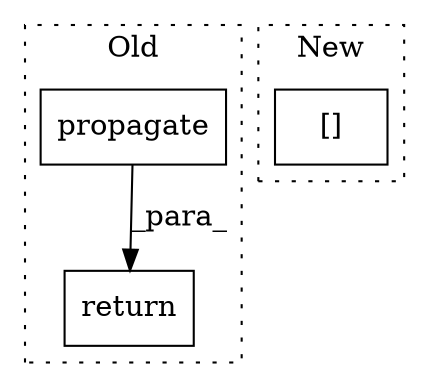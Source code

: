 digraph G {
subgraph cluster0 {
1 [label="propagate" a="32" s="1592,1624" l="10,1" shape="box"];
3 [label="return" a="41" s="1580" l="7" shape="box"];
label = "Old";
style="dotted";
}
subgraph cluster1 {
2 [label="[]" a="2" s="1003,1014" l="10,1" shape="box"];
label = "New";
style="dotted";
}
1 -> 3 [label="_para_"];
}